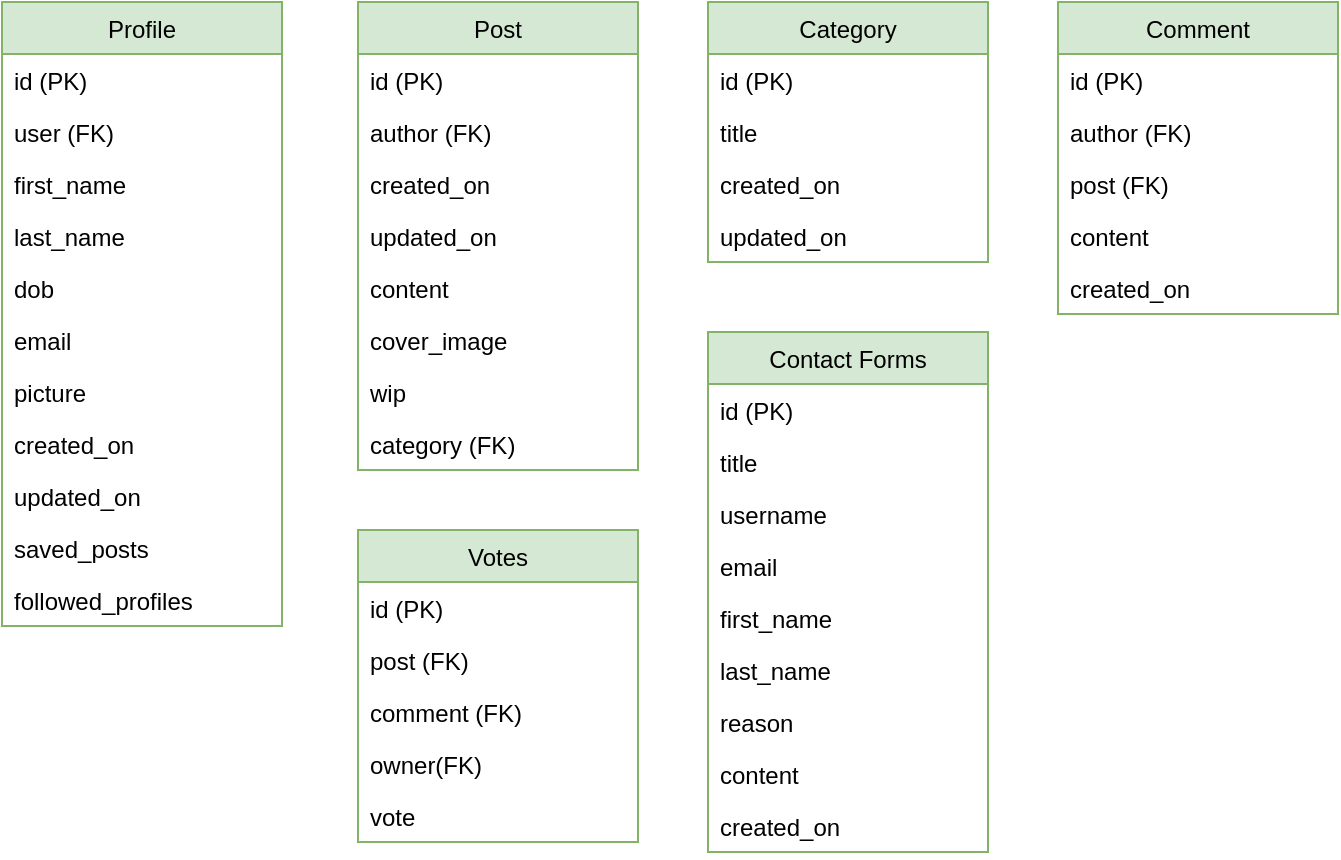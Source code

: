 <mxfile version="20.4.0" type="device"><diagram id="C5RBs43oDa-KdzZeNtuy" name="Page-1"><mxGraphModel dx="813" dy="736" grid="0" gridSize="10" guides="1" tooltips="1" connect="1" arrows="1" fold="1" page="1" pageScale="1" pageWidth="827" pageHeight="1169" background="#FFFFFF" math="0" shadow="0"><root><mxCell id="WIyWlLk6GJQsqaUBKTNV-0"/><mxCell id="WIyWlLk6GJQsqaUBKTNV-1" parent="WIyWlLk6GJQsqaUBKTNV-0"/><mxCell id="GiqLuywzvAT617X6qaqu-33" value="Profile" style="swimlane;fontStyle=0;childLayout=stackLayout;horizontal=1;startSize=26;horizontalStack=0;resizeParent=1;resizeParentMax=0;resizeLast=0;collapsible=1;marginBottom=0;labelBackgroundColor=none;fillColor=#d5e8d4;strokeColor=#82b366;" parent="WIyWlLk6GJQsqaUBKTNV-1" vertex="1"><mxGeometry x="99" y="95" width="140" height="312" as="geometry"/></mxCell><mxCell id="GiqLuywzvAT617X6qaqu-34" value="id (PK)" style="text;strokeColor=none;fillColor=none;align=left;verticalAlign=top;spacingLeft=4;spacingRight=4;overflow=hidden;rotatable=0;points=[[0,0.5],[1,0.5]];portConstraint=eastwest;labelBackgroundColor=none;" parent="GiqLuywzvAT617X6qaqu-33" vertex="1"><mxGeometry y="26" width="140" height="26" as="geometry"/></mxCell><mxCell id="GiqLuywzvAT617X6qaqu-50" value="user (FK)" style="text;strokeColor=none;fillColor=none;align=left;verticalAlign=top;spacingLeft=4;spacingRight=4;overflow=hidden;rotatable=0;points=[[0,0.5],[1,0.5]];portConstraint=eastwest;labelBackgroundColor=none;" parent="GiqLuywzvAT617X6qaqu-33" vertex="1"><mxGeometry y="52" width="140" height="26" as="geometry"/></mxCell><mxCell id="GiqLuywzvAT617X6qaqu-44" value="first_name" style="text;strokeColor=none;fillColor=none;align=left;verticalAlign=top;spacingLeft=4;spacingRight=4;overflow=hidden;rotatable=0;points=[[0,0.5],[1,0.5]];portConstraint=eastwest;labelBackgroundColor=none;" parent="GiqLuywzvAT617X6qaqu-33" vertex="1"><mxGeometry y="78" width="140" height="26" as="geometry"/></mxCell><mxCell id="GiqLuywzvAT617X6qaqu-49" value="last_name" style="text;strokeColor=none;fillColor=none;align=left;verticalAlign=top;spacingLeft=4;spacingRight=4;overflow=hidden;rotatable=0;points=[[0,0.5],[1,0.5]];portConstraint=eastwest;labelBackgroundColor=none;" parent="GiqLuywzvAT617X6qaqu-33" vertex="1"><mxGeometry y="104" width="140" height="26" as="geometry"/></mxCell><mxCell id="GiqLuywzvAT617X6qaqu-45" value="dob" style="text;strokeColor=none;fillColor=none;align=left;verticalAlign=top;spacingLeft=4;spacingRight=4;overflow=hidden;rotatable=0;points=[[0,0.5],[1,0.5]];portConstraint=eastwest;labelBackgroundColor=none;" parent="GiqLuywzvAT617X6qaqu-33" vertex="1"><mxGeometry y="130" width="140" height="26" as="geometry"/></mxCell><mxCell id="GiqLuywzvAT617X6qaqu-51" value="email" style="text;strokeColor=none;fillColor=none;align=left;verticalAlign=top;spacingLeft=4;spacingRight=4;overflow=hidden;rotatable=0;points=[[0,0.5],[1,0.5]];portConstraint=eastwest;labelBackgroundColor=none;" parent="GiqLuywzvAT617X6qaqu-33" vertex="1"><mxGeometry y="156" width="140" height="26" as="geometry"/></mxCell><mxCell id="GiqLuywzvAT617X6qaqu-46" value="picture" style="text;strokeColor=none;fillColor=none;align=left;verticalAlign=top;spacingLeft=4;spacingRight=4;overflow=hidden;rotatable=0;points=[[0,0.5],[1,0.5]];portConstraint=eastwest;labelBackgroundColor=none;" parent="GiqLuywzvAT617X6qaqu-33" vertex="1"><mxGeometry y="182" width="140" height="26" as="geometry"/></mxCell><mxCell id="GiqLuywzvAT617X6qaqu-65" value="created_on" style="text;strokeColor=none;fillColor=none;align=left;verticalAlign=top;spacingLeft=4;spacingRight=4;overflow=hidden;rotatable=0;points=[[0,0.5],[1,0.5]];portConstraint=eastwest;labelBackgroundColor=none;" parent="GiqLuywzvAT617X6qaqu-33" vertex="1"><mxGeometry y="208" width="140" height="26" as="geometry"/></mxCell><mxCell id="GiqLuywzvAT617X6qaqu-66" value="updated_on" style="text;strokeColor=none;fillColor=none;align=left;verticalAlign=top;spacingLeft=4;spacingRight=4;overflow=hidden;rotatable=0;points=[[0,0.5],[1,0.5]];portConstraint=eastwest;labelBackgroundColor=none;" parent="GiqLuywzvAT617X6qaqu-33" vertex="1"><mxGeometry y="234" width="140" height="26" as="geometry"/></mxCell><mxCell id="GiqLuywzvAT617X6qaqu-67" value="saved_posts" style="text;strokeColor=none;fillColor=none;align=left;verticalAlign=top;spacingLeft=4;spacingRight=4;overflow=hidden;rotatable=0;points=[[0,0.5],[1,0.5]];portConstraint=eastwest;labelBackgroundColor=none;" parent="GiqLuywzvAT617X6qaqu-33" vertex="1"><mxGeometry y="260" width="140" height="26" as="geometry"/></mxCell><mxCell id="PhGVrZg9ta3cjdjSkcBk-12" value="followed_profiles" style="text;strokeColor=none;fillColor=none;align=left;verticalAlign=top;spacingLeft=4;spacingRight=4;overflow=hidden;rotatable=0;points=[[0,0.5],[1,0.5]];portConstraint=eastwest;labelBackgroundColor=none;" parent="GiqLuywzvAT617X6qaqu-33" vertex="1"><mxGeometry y="286" width="140" height="26" as="geometry"/></mxCell><mxCell id="GiqLuywzvAT617X6qaqu-69" value="Post" style="swimlane;fontStyle=0;childLayout=stackLayout;horizontal=1;startSize=26;horizontalStack=0;resizeParent=1;resizeParentMax=0;resizeLast=0;collapsible=1;marginBottom=0;labelBackgroundColor=none;fillColor=#d5e8d4;strokeColor=#82b366;" parent="WIyWlLk6GJQsqaUBKTNV-1" vertex="1"><mxGeometry x="277" y="95" width="140" height="234" as="geometry"/></mxCell><mxCell id="GiqLuywzvAT617X6qaqu-70" value="id (PK)" style="text;strokeColor=none;fillColor=none;align=left;verticalAlign=top;spacingLeft=4;spacingRight=4;overflow=hidden;rotatable=0;points=[[0,0.5],[1,0.5]];portConstraint=eastwest;labelBackgroundColor=none;" parent="GiqLuywzvAT617X6qaqu-69" vertex="1"><mxGeometry y="26" width="140" height="26" as="geometry"/></mxCell><mxCell id="GiqLuywzvAT617X6qaqu-72" value="author (FK)" style="text;strokeColor=none;fillColor=none;align=left;verticalAlign=top;spacingLeft=4;spacingRight=4;overflow=hidden;rotatable=0;points=[[0,0.5],[1,0.5]];portConstraint=eastwest;labelBackgroundColor=none;" parent="GiqLuywzvAT617X6qaqu-69" vertex="1"><mxGeometry y="52" width="140" height="26" as="geometry"/></mxCell><mxCell id="GiqLuywzvAT617X6qaqu-73" value="created_on" style="text;strokeColor=none;fillColor=none;align=left;verticalAlign=top;spacingLeft=4;spacingRight=4;overflow=hidden;rotatable=0;points=[[0,0.5],[1,0.5]];portConstraint=eastwest;labelBackgroundColor=none;" parent="GiqLuywzvAT617X6qaqu-69" vertex="1"><mxGeometry y="78" width="140" height="26" as="geometry"/></mxCell><mxCell id="GiqLuywzvAT617X6qaqu-74" value="updated_on" style="text;strokeColor=none;fillColor=none;align=left;verticalAlign=top;spacingLeft=4;spacingRight=4;overflow=hidden;rotatable=0;points=[[0,0.5],[1,0.5]];portConstraint=eastwest;labelBackgroundColor=none;" parent="GiqLuywzvAT617X6qaqu-69" vertex="1"><mxGeometry y="104" width="140" height="26" as="geometry"/></mxCell><mxCell id="GiqLuywzvAT617X6qaqu-75" value="content" style="text;strokeColor=none;fillColor=none;align=left;verticalAlign=top;spacingLeft=4;spacingRight=4;overflow=hidden;rotatable=0;points=[[0,0.5],[1,0.5]];portConstraint=eastwest;labelBackgroundColor=none;" parent="GiqLuywzvAT617X6qaqu-69" vertex="1"><mxGeometry y="130" width="140" height="26" as="geometry"/></mxCell><mxCell id="GiqLuywzvAT617X6qaqu-76" value="cover_image" style="text;strokeColor=none;fillColor=none;align=left;verticalAlign=top;spacingLeft=4;spacingRight=4;overflow=hidden;rotatable=0;points=[[0,0.5],[1,0.5]];portConstraint=eastwest;labelBackgroundColor=none;" parent="GiqLuywzvAT617X6qaqu-69" vertex="1"><mxGeometry y="156" width="140" height="26" as="geometry"/></mxCell><mxCell id="GiqLuywzvAT617X6qaqu-77" value="wip" style="text;strokeColor=none;fillColor=none;align=left;verticalAlign=top;spacingLeft=4;spacingRight=4;overflow=hidden;rotatable=0;points=[[0,0.5],[1,0.5]];portConstraint=eastwest;labelBackgroundColor=none;" parent="GiqLuywzvAT617X6qaqu-69" vertex="1"><mxGeometry y="182" width="140" height="26" as="geometry"/></mxCell><mxCell id="PhGVrZg9ta3cjdjSkcBk-10" value="category (FK)" style="text;strokeColor=none;fillColor=none;align=left;verticalAlign=top;spacingLeft=4;spacingRight=4;overflow=hidden;rotatable=0;points=[[0,0.5],[1,0.5]];portConstraint=eastwest;labelBackgroundColor=none;" parent="GiqLuywzvAT617X6qaqu-69" vertex="1"><mxGeometry y="208" width="140" height="26" as="geometry"/></mxCell><mxCell id="GiqLuywzvAT617X6qaqu-81" value="Comment" style="swimlane;fontStyle=0;childLayout=stackLayout;horizontal=1;startSize=26;horizontalStack=0;resizeParent=1;resizeParentMax=0;resizeLast=0;collapsible=1;marginBottom=0;labelBackgroundColor=none;fillColor=#d5e8d4;strokeColor=#82b366;" parent="WIyWlLk6GJQsqaUBKTNV-1" vertex="1"><mxGeometry x="627" y="95" width="140" height="156" as="geometry"/></mxCell><mxCell id="GiqLuywzvAT617X6qaqu-82" value="id (PK)" style="text;strokeColor=none;fillColor=none;align=left;verticalAlign=top;spacingLeft=4;spacingRight=4;overflow=hidden;rotatable=0;points=[[0,0.5],[1,0.5]];portConstraint=eastwest;labelBackgroundColor=none;" parent="GiqLuywzvAT617X6qaqu-81" vertex="1"><mxGeometry y="26" width="140" height="26" as="geometry"/></mxCell><mxCell id="GiqLuywzvAT617X6qaqu-83" value="author (FK)" style="text;strokeColor=none;fillColor=none;align=left;verticalAlign=top;spacingLeft=4;spacingRight=4;overflow=hidden;rotatable=0;points=[[0,0.5],[1,0.5]];portConstraint=eastwest;labelBackgroundColor=none;" parent="GiqLuywzvAT617X6qaqu-81" vertex="1"><mxGeometry y="52" width="140" height="26" as="geometry"/></mxCell><mxCell id="GiqLuywzvAT617X6qaqu-84" value="post (FK)" style="text;strokeColor=none;fillColor=none;align=left;verticalAlign=top;spacingLeft=4;spacingRight=4;overflow=hidden;rotatable=0;points=[[0,0.5],[1,0.5]];portConstraint=eastwest;labelBackgroundColor=none;" parent="GiqLuywzvAT617X6qaqu-81" vertex="1"><mxGeometry y="78" width="140" height="26" as="geometry"/></mxCell><mxCell id="GiqLuywzvAT617X6qaqu-85" value="content" style="text;strokeColor=none;fillColor=none;align=left;verticalAlign=top;spacingLeft=4;spacingRight=4;overflow=hidden;rotatable=0;points=[[0,0.5],[1,0.5]];portConstraint=eastwest;labelBackgroundColor=none;" parent="GiqLuywzvAT617X6qaqu-81" vertex="1"><mxGeometry y="104" width="140" height="26" as="geometry"/></mxCell><mxCell id="GiqLuywzvAT617X6qaqu-86" value="created_on" style="text;strokeColor=none;fillColor=none;align=left;verticalAlign=top;spacingLeft=4;spacingRight=4;overflow=hidden;rotatable=0;points=[[0,0.5],[1,0.5]];portConstraint=eastwest;labelBackgroundColor=none;" parent="GiqLuywzvAT617X6qaqu-81" vertex="1"><mxGeometry y="130" width="140" height="26" as="geometry"/></mxCell><mxCell id="PhGVrZg9ta3cjdjSkcBk-0" value="Category" style="swimlane;fontStyle=0;childLayout=stackLayout;horizontal=1;startSize=26;horizontalStack=0;resizeParent=1;resizeParentMax=0;resizeLast=0;collapsible=1;marginBottom=0;labelBackgroundColor=none;fillColor=#d5e8d4;strokeColor=#82b366;" parent="WIyWlLk6GJQsqaUBKTNV-1" vertex="1"><mxGeometry x="452" y="95" width="140" height="130" as="geometry"/></mxCell><mxCell id="PhGVrZg9ta3cjdjSkcBk-1" value="id (PK)" style="text;strokeColor=none;fillColor=none;align=left;verticalAlign=top;spacingLeft=4;spacingRight=4;overflow=hidden;rotatable=0;points=[[0,0.5],[1,0.5]];portConstraint=eastwest;labelBackgroundColor=none;" parent="PhGVrZg9ta3cjdjSkcBk-0" vertex="1"><mxGeometry y="26" width="140" height="26" as="geometry"/></mxCell><mxCell id="PhGVrZg9ta3cjdjSkcBk-8" value="title" style="text;strokeColor=none;fillColor=none;align=left;verticalAlign=top;spacingLeft=4;spacingRight=4;overflow=hidden;rotatable=0;points=[[0,0.5],[1,0.5]];portConstraint=eastwest;labelBackgroundColor=none;" parent="PhGVrZg9ta3cjdjSkcBk-0" vertex="1"><mxGeometry y="52" width="140" height="26" as="geometry"/></mxCell><mxCell id="PhGVrZg9ta3cjdjSkcBk-3" value="created_on" style="text;strokeColor=none;fillColor=none;align=left;verticalAlign=top;spacingLeft=4;spacingRight=4;overflow=hidden;rotatable=0;points=[[0,0.5],[1,0.5]];portConstraint=eastwest;labelBackgroundColor=none;" parent="PhGVrZg9ta3cjdjSkcBk-0" vertex="1"><mxGeometry y="78" width="140" height="26" as="geometry"/></mxCell><mxCell id="PhGVrZg9ta3cjdjSkcBk-4" value="updated_on" style="text;strokeColor=none;fillColor=none;align=left;verticalAlign=top;spacingLeft=4;spacingRight=4;overflow=hidden;rotatable=0;points=[[0,0.5],[1,0.5]];portConstraint=eastwest;labelBackgroundColor=none;" parent="PhGVrZg9ta3cjdjSkcBk-0" vertex="1"><mxGeometry y="104" width="140" height="26" as="geometry"/></mxCell><mxCell id="PhGVrZg9ta3cjdjSkcBk-13" value="Contact Forms" style="swimlane;fontStyle=0;childLayout=stackLayout;horizontal=1;startSize=26;horizontalStack=0;resizeParent=1;resizeParentMax=0;resizeLast=0;collapsible=1;marginBottom=0;labelBackgroundColor=none;fillColor=#d5e8d4;strokeColor=#82b366;" parent="WIyWlLk6GJQsqaUBKTNV-1" vertex="1"><mxGeometry x="452" y="260" width="140" height="260" as="geometry"/></mxCell><mxCell id="PhGVrZg9ta3cjdjSkcBk-14" value="id (PK)" style="text;strokeColor=none;fillColor=none;align=left;verticalAlign=top;spacingLeft=4;spacingRight=4;overflow=hidden;rotatable=0;points=[[0,0.5],[1,0.5]];portConstraint=eastwest;labelBackgroundColor=none;" parent="PhGVrZg9ta3cjdjSkcBk-13" vertex="1"><mxGeometry y="26" width="140" height="26" as="geometry"/></mxCell><mxCell id="PhGVrZg9ta3cjdjSkcBk-18" value="title" style="text;strokeColor=none;fillColor=none;align=left;verticalAlign=top;spacingLeft=4;spacingRight=4;overflow=hidden;rotatable=0;points=[[0,0.5],[1,0.5]];portConstraint=eastwest;labelBackgroundColor=none;" parent="PhGVrZg9ta3cjdjSkcBk-13" vertex="1"><mxGeometry y="52" width="140" height="26" as="geometry"/></mxCell><mxCell id="PhGVrZg9ta3cjdjSkcBk-15" value="username" style="text;strokeColor=none;fillColor=none;align=left;verticalAlign=top;spacingLeft=4;spacingRight=4;overflow=hidden;rotatable=0;points=[[0,0.5],[1,0.5]];portConstraint=eastwest;labelBackgroundColor=none;" parent="PhGVrZg9ta3cjdjSkcBk-13" vertex="1"><mxGeometry y="78" width="140" height="26" as="geometry"/></mxCell><mxCell id="PhGVrZg9ta3cjdjSkcBk-19" value="email" style="text;strokeColor=none;fillColor=none;align=left;verticalAlign=top;spacingLeft=4;spacingRight=4;overflow=hidden;rotatable=0;points=[[0,0.5],[1,0.5]];portConstraint=eastwest;labelBackgroundColor=none;" parent="PhGVrZg9ta3cjdjSkcBk-13" vertex="1"><mxGeometry y="104" width="140" height="26" as="geometry"/></mxCell><mxCell id="PhGVrZg9ta3cjdjSkcBk-20" value="first_name" style="text;strokeColor=none;fillColor=none;align=left;verticalAlign=top;spacingLeft=4;spacingRight=4;overflow=hidden;rotatable=0;points=[[0,0.5],[1,0.5]];portConstraint=eastwest;labelBackgroundColor=none;" parent="PhGVrZg9ta3cjdjSkcBk-13" vertex="1"><mxGeometry y="130" width="140" height="26" as="geometry"/></mxCell><mxCell id="PhGVrZg9ta3cjdjSkcBk-21" value="last_name" style="text;strokeColor=none;fillColor=none;align=left;verticalAlign=top;spacingLeft=4;spacingRight=4;overflow=hidden;rotatable=0;points=[[0,0.5],[1,0.5]];portConstraint=eastwest;labelBackgroundColor=none;" parent="PhGVrZg9ta3cjdjSkcBk-13" vertex="1"><mxGeometry y="156" width="140" height="26" as="geometry"/></mxCell><mxCell id="PhGVrZg9ta3cjdjSkcBk-22" value="reason" style="text;strokeColor=none;fillColor=none;align=left;verticalAlign=top;spacingLeft=4;spacingRight=4;overflow=hidden;rotatable=0;points=[[0,0.5],[1,0.5]];portConstraint=eastwest;labelBackgroundColor=none;" parent="PhGVrZg9ta3cjdjSkcBk-13" vertex="1"><mxGeometry y="182" width="140" height="26" as="geometry"/></mxCell><mxCell id="PhGVrZg9ta3cjdjSkcBk-23" value="content" style="text;strokeColor=none;fillColor=none;align=left;verticalAlign=top;spacingLeft=4;spacingRight=4;overflow=hidden;rotatable=0;points=[[0,0.5],[1,0.5]];portConstraint=eastwest;labelBackgroundColor=none;" parent="PhGVrZg9ta3cjdjSkcBk-13" vertex="1"><mxGeometry y="208" width="140" height="26" as="geometry"/></mxCell><mxCell id="PhGVrZg9ta3cjdjSkcBk-16" value="created_on" style="text;strokeColor=none;fillColor=none;align=left;verticalAlign=top;spacingLeft=4;spacingRight=4;overflow=hidden;rotatable=0;points=[[0,0.5],[1,0.5]];portConstraint=eastwest;labelBackgroundColor=none;" parent="PhGVrZg9ta3cjdjSkcBk-13" vertex="1"><mxGeometry y="234" width="140" height="26" as="geometry"/></mxCell><mxCell id="8CTudcWOJ0AUwI9pFu7N-0" value="Votes" style="swimlane;fontStyle=0;childLayout=stackLayout;horizontal=1;startSize=26;horizontalStack=0;resizeParent=1;resizeParentMax=0;resizeLast=0;collapsible=1;marginBottom=0;labelBackgroundColor=none;fillColor=#d5e8d4;strokeColor=#82b366;" parent="WIyWlLk6GJQsqaUBKTNV-1" vertex="1"><mxGeometry x="277" y="359" width="140" height="156" as="geometry"/></mxCell><mxCell id="8CTudcWOJ0AUwI9pFu7N-1" value="id (PK)" style="text;strokeColor=none;fillColor=none;align=left;verticalAlign=top;spacingLeft=4;spacingRight=4;overflow=hidden;rotatable=0;points=[[0,0.5],[1,0.5]];portConstraint=eastwest;labelBackgroundColor=none;" parent="8CTudcWOJ0AUwI9pFu7N-0" vertex="1"><mxGeometry y="26" width="140" height="26" as="geometry"/></mxCell><mxCell id="8CTudcWOJ0AUwI9pFu7N-10" value="post (FK)" style="text;strokeColor=none;fillColor=none;align=left;verticalAlign=top;spacingLeft=4;spacingRight=4;overflow=hidden;rotatable=0;points=[[0,0.5],[1,0.5]];portConstraint=eastwest;labelBackgroundColor=none;" parent="8CTudcWOJ0AUwI9pFu7N-0" vertex="1"><mxGeometry y="52" width="140" height="26" as="geometry"/></mxCell><mxCell id="8CTudcWOJ0AUwI9pFu7N-11" value="comment (FK)" style="text;strokeColor=none;fillColor=none;align=left;verticalAlign=top;spacingLeft=4;spacingRight=4;overflow=hidden;rotatable=0;points=[[0,0.5],[1,0.5]];portConstraint=eastwest;labelBackgroundColor=none;" parent="8CTudcWOJ0AUwI9pFu7N-0" vertex="1"><mxGeometry y="78" width="140" height="26" as="geometry"/></mxCell><mxCell id="8CTudcWOJ0AUwI9pFu7N-12" value="owner(FK)" style="text;strokeColor=none;fillColor=none;align=left;verticalAlign=top;spacingLeft=4;spacingRight=4;overflow=hidden;rotatable=0;points=[[0,0.5],[1,0.5]];portConstraint=eastwest;labelBackgroundColor=none;" parent="8CTudcWOJ0AUwI9pFu7N-0" vertex="1"><mxGeometry y="104" width="140" height="26" as="geometry"/></mxCell><mxCell id="8CTudcWOJ0AUwI9pFu7N-13" value="vote" style="text;strokeColor=none;fillColor=none;align=left;verticalAlign=top;spacingLeft=4;spacingRight=4;overflow=hidden;rotatable=0;points=[[0,0.5],[1,0.5]];portConstraint=eastwest;labelBackgroundColor=none;" parent="8CTudcWOJ0AUwI9pFu7N-0" vertex="1"><mxGeometry y="130" width="140" height="26" as="geometry"/></mxCell></root></mxGraphModel></diagram></mxfile>